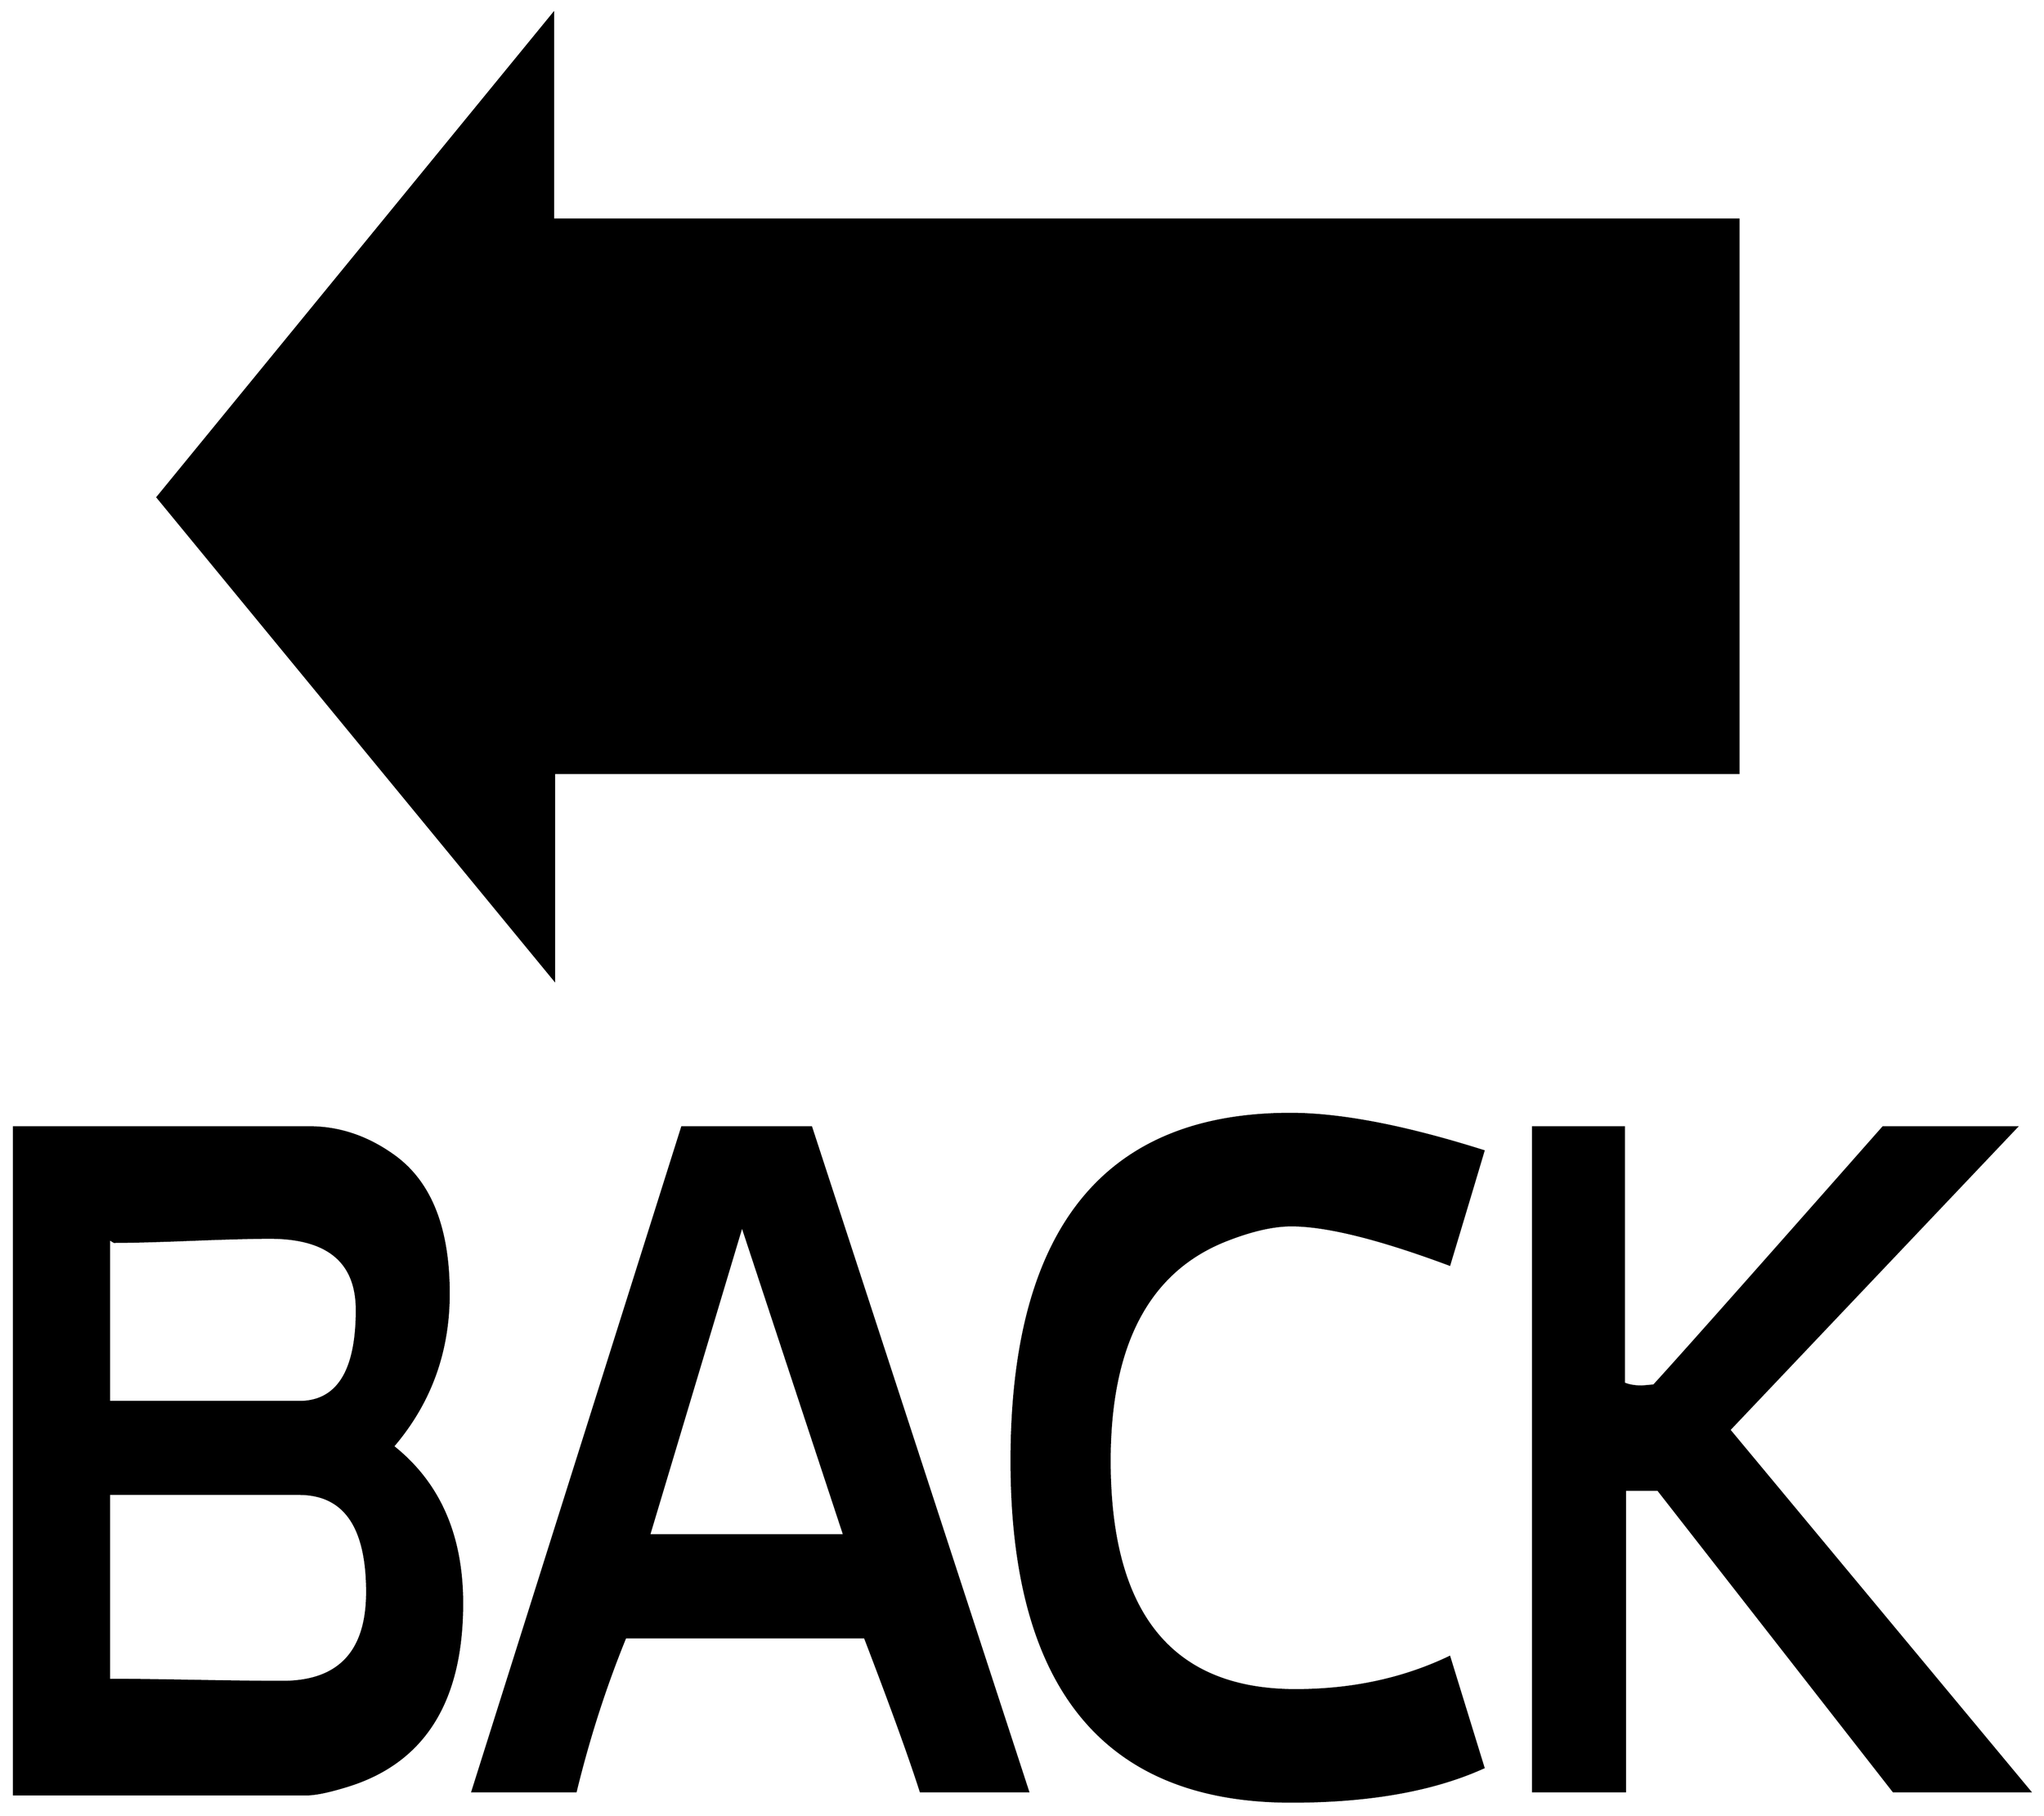 


\begin{tikzpicture}[y=0.80pt, x=0.80pt, yscale=-1.0, xscale=1.0, inner sep=0pt, outer sep=0pt]
\begin{scope}[shift={(100.0,1718.0)},nonzero rule]
  \path[draw=.,fill=.,line width=1.600pt] (1752.0,-725.0) --
    (605.0,-725.0) -- (605.0,-525.0) -- (221.0,-992.0) --
    (604.0,-1460.0) -- (604.0,-1261.0) -- (1752.0,-1261.0) --
    (1752.0,-725.0) -- cycle(2034.0,261.0) -- (1902.0,261.0) --
    (1674.0,-31.0) -- (1642.0,-31.0) -- (1642.0,261.0) --
    (1553.0,261.0) -- (1553.0,-382.0) -- (1641.0,-382.0) --
    (1641.0,-134.0) .. controls (1645.667,-132.0) and
    (1651.333,-131.0) .. (1658.0,-131.0) .. controls
    (1658.667,-131.0) and (1662.667,-131.333) .. (1670.0,-132.0) ..
    controls (1692.667,-156.667) and (1766.667,-240.0) ..
    (1892.0,-382.0) -- (2021.0,-382.0) -- (1743.0,-89.0) --
    (2034.0,261.0) -- cycle(1505.0,238.0) .. controls
    (1456.333,260.0) and (1394.333,271.0) .. (1319.0,271.0) ..
    controls (1138.333,271.0) and (1048.0,161.0) .. (1048.0,-59.0)
    .. controls (1048.0,-283.0) and (1138.0,-395.0) ..
    (1318.0,-395.0) .. controls (1366.667,-395.0) and
    (1429.0,-383.0) .. (1505.0,-359.0) .. controls
    (1497.667,-334.333) and (1486.667,-297.667) .. (1472.0,-249.0) ..
    controls (1404.0,-274.333) and (1353.0,-287.0) ..
    (1319.0,-287.0) .. controls (1301.667,-287.0) and
    (1281.0,-282.333) .. (1257.0,-273.0) .. controls
    (1181.0,-243.667) and (1143.0,-172.333) .. (1143.0,-59.0) ..
    controls (1143.0,89.0) and (1203.0,163.0) .. (1323.0,163.0)
    .. controls (1377.667,163.0) and (1427.333,152.333) ..
    (1472.0,131.0) -- (1505.0,238.0) -- cycle(1064.0,261.0) --
    (960.0,261.0) .. controls (949.333,227.667) and (931.333,178.0) ..
    (906.0,112.0) -- (674.0,112.0) .. controls (654.667,159.333) and
    (638.667,209.0) .. (626.0,261.0) -- (526.0,261.0) --
    (729.0,-382.0) -- (854.0,-382.0) -- (1064.0,261.0) --
    cycle(516.0,79.0) .. controls (516.0,174.333) and
    (478.667,233.333) .. (404.0,256.0) .. controls (386.667,261.333) and
    (373.667,264.0) .. (365.0,264.0) -- (82.0,264.0) --
    (82.0,-382.0) -- (368.0,-382.0) .. controls (396.667,-382.0)
    and (423.667,-373.0) .. (449.0,-355.0) .. controls
    (485.0,-329.667) and (503.0,-285.0) .. (503.0,-221.0) ..
    controls (503.0,-164.333) and (485.0,-115.0) .. (449.0,-73.0)
    .. controls (493.667,-37.667) and (516.0,13.0) .. (516.0,79.0)
    -- cycle(886.0,13.0) -- (787.0,-287.0) -- (697.0,13.0) --
    (886.0,13.0) -- cycle(414.0,-205.0) .. controls
    (414.0,-251.667) and (386.0,-275.0) .. (330.0,-275.0) ..
    controls (313.333,-275.0) and (288.0,-274.333) .. (254.0,-273.0)
    .. controls (220.0,-271.667) and (195.0,-271.0) ..
    (179.0,-271.0) -- (174.0,-274.0) -- (174.0,-116.0) --
    (358.0,-116.0) .. controls (395.333,-116.0) and (414.0,-145.667)
    .. (414.0,-205.0) -- cycle(424.0,68.0) .. controls
    (424.0,4.667) and (402.0,-27.0) .. (358.0,-27.0) --
    (174.0,-27.0) -- (174.0,153.0) .. controls (192.0,153.0) and
    (219.667,153.333) .. (257.0,154.0) .. controls (295.0,154.667) and
    (323.333,155.0) .. (342.0,155.0) .. controls (396.667,155.0) and
    (424.0,126.0) .. (424.0,68.0) -- cycle;
\end{scope}

\end{tikzpicture}

